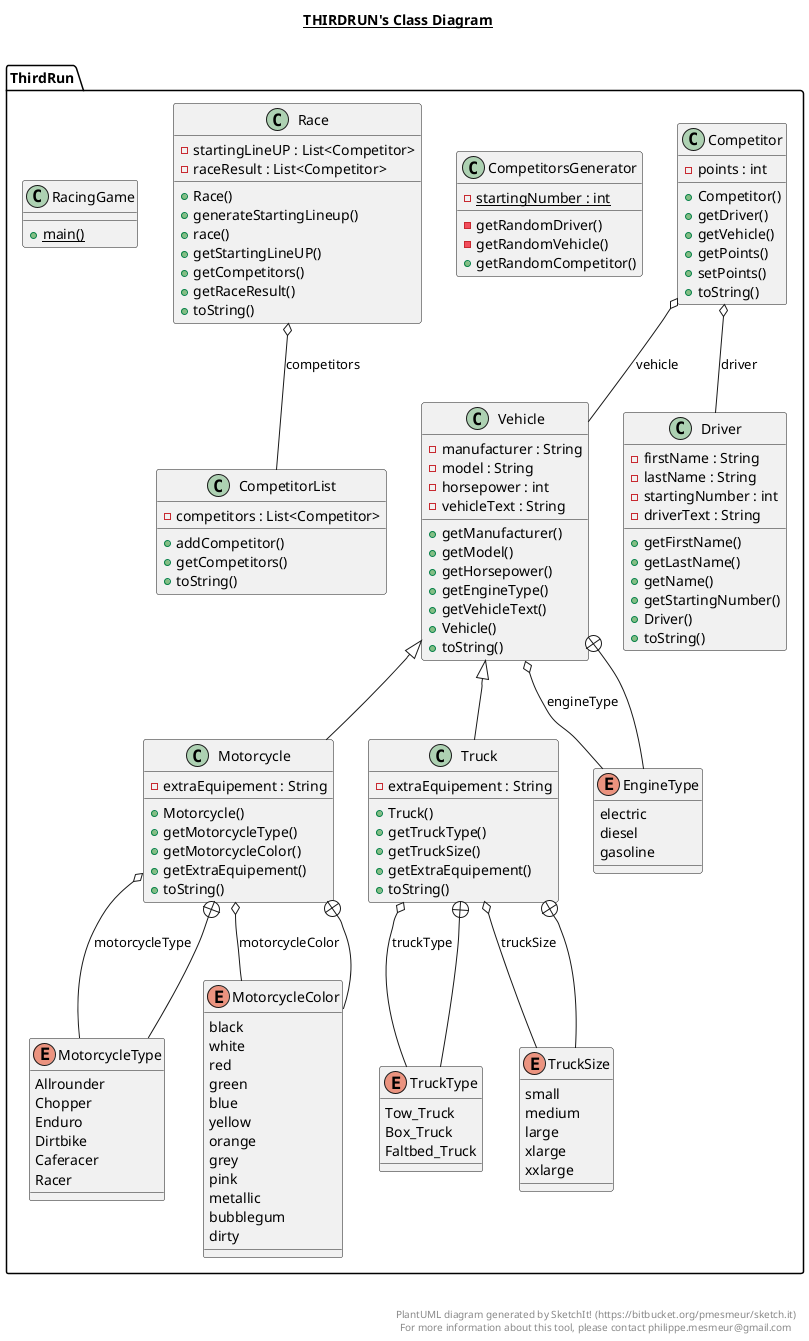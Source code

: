 @startuml

title __THIRDRUN's Class Diagram__\n

  package ThirdRun {
    class Competitor {
        - points : int
        + Competitor()
        + getDriver()
        + getVehicle()
        + getPoints()
        + setPoints()
        + toString()
    }
  }
  

  package ThirdRun {
    class CompetitorList {
        - competitors : List<Competitor>
        + addCompetitor()
        + getCompetitors()
        + toString()
    }
  }
  

  package ThirdRun {
    class CompetitorsGenerator {
        {static} - startingNumber : int
        - getRandomDriver()
        - getRandomVehicle()
        + getRandomCompetitor()
    }
  }
  

  package ThirdRun {
    class Driver {
        - firstName : String
        - lastName : String
        - startingNumber : int
        - driverText : String
        + getFirstName()
        + getLastName()
        + getName()
        + getStartingNumber()
        + Driver()
        + toString()
    }
  }
  

  package ThirdRun {
    class Motorcycle {
        - extraEquipement : String
        + Motorcycle()
        + getMotorcycleType()
        + getMotorcycleColor()
        + getExtraEquipement()
        + toString()
    }
  }
  

  package ThirdRun {
    enum MotorcycleType {
      Allrounder
      Chopper
      Enduro
      Dirtbike
      Caferacer
      Racer
    }
  }
  

  package ThirdRun {
    enum MotorcycleColor {
      black
      white
      red
      green
      blue
      yellow
      orange
      grey
      pink
      metallic
      bubblegum
      dirty
    }
  }
  

  package ThirdRun {
    class Race {
        - startingLineUP : List<Competitor>
        - raceResult : List<Competitor>
        + Race()
        + generateStartingLineup()
        + race()
        + getStartingLineUP()
        + getCompetitors()
        + getRaceResult()
        + toString()
    }
  }
  

  package ThirdRun {
    class RacingGame {
        {static} + main()
    }
  }
  

  package ThirdRun {
    class Truck {
        - extraEquipement : String
        + Truck()
        + getTruckType()
        + getTruckSize()
        + getExtraEquipement()
        + toString()
    }
  }
  

  package ThirdRun {
    enum TruckType {
      Tow_Truck
      Box_Truck
      Faltbed_Truck
    }
  }
  

  package ThirdRun {
    enum TruckSize {
      small
      medium
      large
      xlarge
      xxlarge
    }
  }
  

  package ThirdRun {
    class Vehicle {
        - manufacturer : String
        - model : String
        - horsepower : int
        - vehicleText : String
        + getManufacturer()
        + getModel()
        + getHorsepower()
        + getEngineType()
        + getVehicleText()
        + Vehicle()
        + toString()
    }
  }
  

  package ThirdRun {
    enum EngineType {
      electric
      diesel
      gasoline
    }
  }
  

  Competitor o-- Driver : driver
  Competitor o-- Vehicle : vehicle
  Motorcycle -up-|> Vehicle
  Motorcycle o-- MotorcycleType : motorcycleType
  Motorcycle o-- MotorcycleColor : motorcycleColor
  Motorcycle +-down- MotorcycleType
  Motorcycle +-down- MotorcycleColor
  Race o-- CompetitorList : competitors
  Truck -up-|> Vehicle
  Truck o-- TruckType : truckType
  Truck o-- TruckSize : truckSize
  Truck +-down- TruckType
  Truck +-down- TruckSize
  Vehicle o-- EngineType : engineType
  Vehicle +-down- EngineType


right footer


PlantUML diagram generated by SketchIt! (https://bitbucket.org/pmesmeur/sketch.it)
For more information about this tool, please contact philippe.mesmeur@gmail.com
endfooter

@enduml
